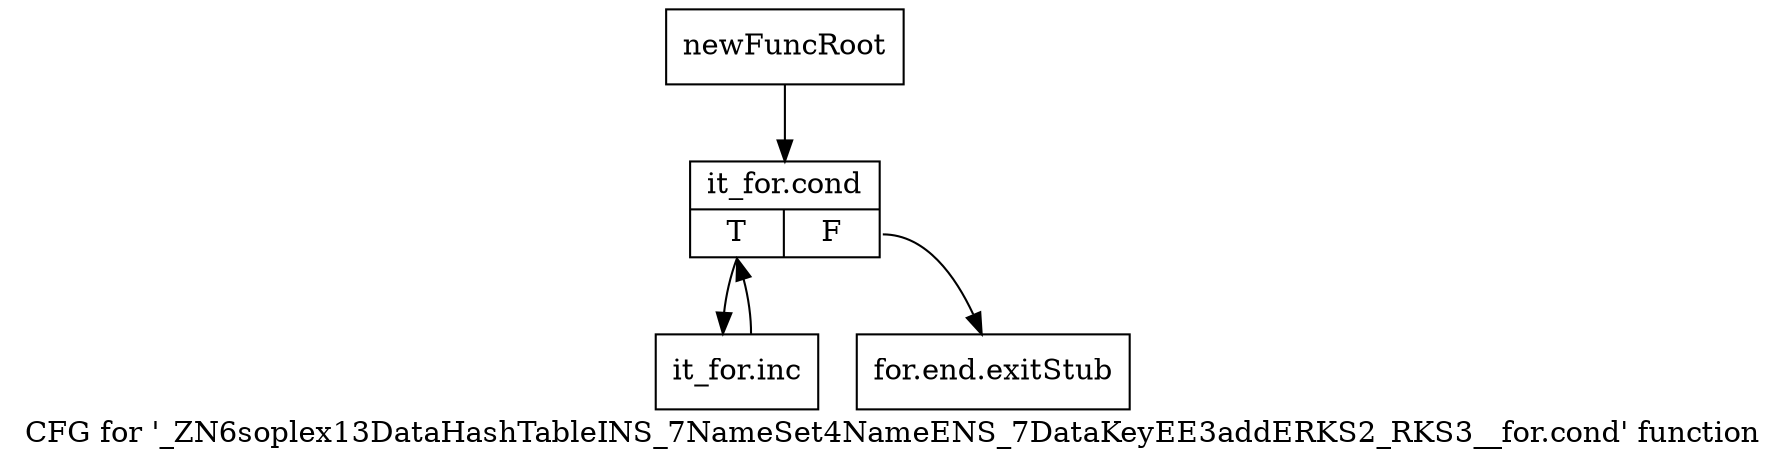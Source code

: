 digraph "CFG for '_ZN6soplex13DataHashTableINS_7NameSet4NameENS_7DataKeyEE3addERKS2_RKS3__for.cond' function" {
	label="CFG for '_ZN6soplex13DataHashTableINS_7NameSet4NameENS_7DataKeyEE3addERKS2_RKS3__for.cond' function";

	Node0x2c98bc0 [shape=record,label="{newFuncRoot}"];
	Node0x2c98bc0 -> Node0x2cf7f70;
	Node0x2cf7f20 [shape=record,label="{for.end.exitStub}"];
	Node0x2cf7f70 [shape=record,label="{it_for.cond|{<s0>T|<s1>F}}"];
	Node0x2cf7f70:s0 -> Node0x2cf7fc0;
	Node0x2cf7f70:s1 -> Node0x2cf7f20;
	Node0x2cf7fc0 [shape=record,label="{it_for.inc}"];
	Node0x2cf7fc0 -> Node0x2cf7f70;
}
